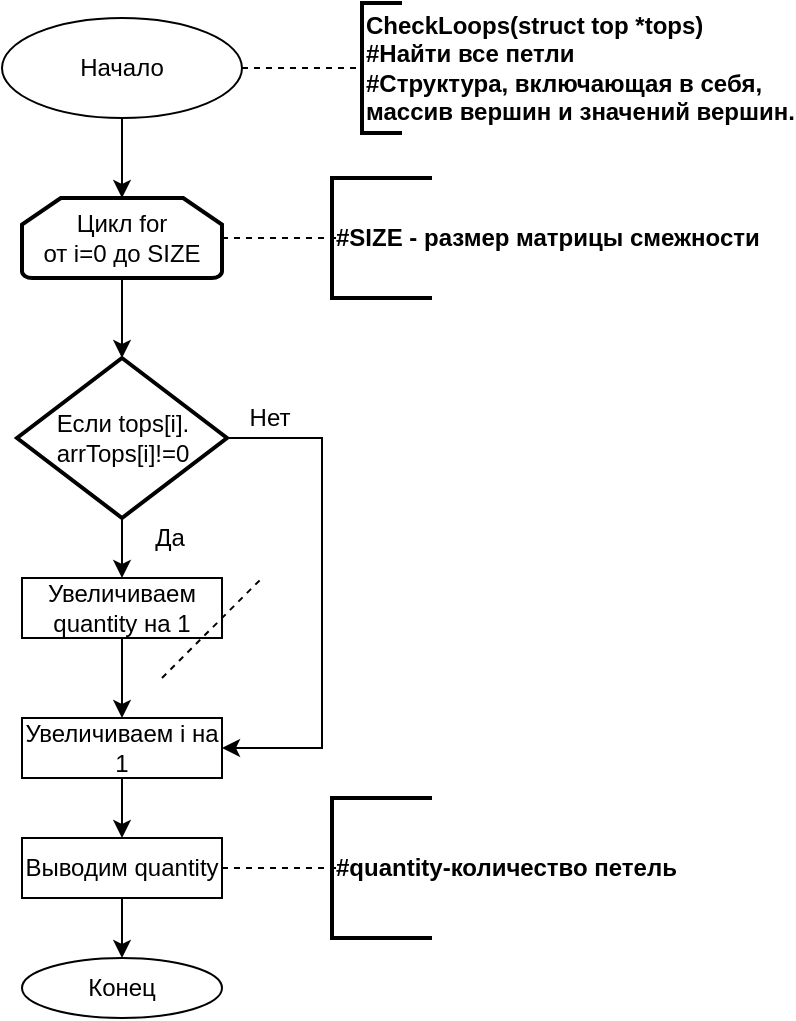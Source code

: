 <mxfile version="13.10.5" type="github">
  <diagram id="C5RBs43oDa-KdzZeNtuy" name="Page-1">
    <mxGraphModel dx="782" dy="443" grid="1" gridSize="10" guides="1" tooltips="1" connect="1" arrows="1" fold="1" page="1" pageScale="1" pageWidth="827" pageHeight="1169" math="0" shadow="0">
      <root>
        <mxCell id="WIyWlLk6GJQsqaUBKTNV-0" />
        <mxCell id="WIyWlLk6GJQsqaUBKTNV-1" parent="WIyWlLk6GJQsqaUBKTNV-0" />
        <mxCell id="EfzO_st6ndVhNeIX4S6R-2" style="edgeStyle=orthogonalEdgeStyle;rounded=0;orthogonalLoop=1;jettySize=auto;html=1;exitX=0.5;exitY=1;exitDx=0;exitDy=0;" edge="1" parent="WIyWlLk6GJQsqaUBKTNV-1" source="EfzO_st6ndVhNeIX4S6R-0">
          <mxGeometry relative="1" as="geometry">
            <mxPoint x="370" y="180" as="targetPoint" />
          </mxGeometry>
        </mxCell>
        <mxCell id="EfzO_st6ndVhNeIX4S6R-0" value="Начало" style="ellipse;whiteSpace=wrap;html=1;" vertex="1" parent="WIyWlLk6GJQsqaUBKTNV-1">
          <mxGeometry x="310" y="90" width="120" height="50" as="geometry" />
        </mxCell>
        <mxCell id="EfzO_st6ndVhNeIX4S6R-3" value="" style="endArrow=none;dashed=1;html=1;exitX=1;exitY=0.5;exitDx=0;exitDy=0;entryX=0;entryY=0.5;entryDx=0;entryDy=0;entryPerimeter=0;" edge="1" parent="WIyWlLk6GJQsqaUBKTNV-1" source="EfzO_st6ndVhNeIX4S6R-0" target="EfzO_st6ndVhNeIX4S6R-7">
          <mxGeometry width="50" height="50" relative="1" as="geometry">
            <mxPoint x="390" y="370" as="sourcePoint" />
            <mxPoint x="480" y="115" as="targetPoint" />
          </mxGeometry>
        </mxCell>
        <mxCell id="EfzO_st6ndVhNeIX4S6R-7" value="&lt;div&gt;&lt;b&gt;CheckLoops(struct top *tops)&lt;/b&gt;&lt;/div&gt;&lt;div&gt;&lt;b&gt;#Найти все петли&lt;/b&gt;&lt;/div&gt;&lt;div&gt;&lt;b&gt;#Структура, включающая в себя,&lt;/b&gt;&lt;/div&gt;&lt;div&gt;&lt;b&gt;массив вершин и значений вершин.&lt;br&gt;&lt;/b&gt;&lt;/div&gt;" style="strokeWidth=2;html=1;shape=mxgraph.flowchart.annotation_1;align=left;pointerEvents=1;" vertex="1" parent="WIyWlLk6GJQsqaUBKTNV-1">
          <mxGeometry x="490" y="82.5" width="20" height="65" as="geometry" />
        </mxCell>
        <mxCell id="EfzO_st6ndVhNeIX4S6R-13" value="" style="edgeStyle=orthogonalEdgeStyle;rounded=0;orthogonalLoop=1;jettySize=auto;html=1;" edge="1" parent="WIyWlLk6GJQsqaUBKTNV-1" source="EfzO_st6ndVhNeIX4S6R-9" target="EfzO_st6ndVhNeIX4S6R-12">
          <mxGeometry relative="1" as="geometry" />
        </mxCell>
        <mxCell id="EfzO_st6ndVhNeIX4S6R-9" value="&lt;div&gt;Цикл for&lt;/div&gt;&lt;div&gt;от i=0 до SIZE&lt;br&gt;&lt;/div&gt;" style="strokeWidth=2;html=1;shape=mxgraph.flowchart.loop_limit;whiteSpace=wrap;" vertex="1" parent="WIyWlLk6GJQsqaUBKTNV-1">
          <mxGeometry x="320" y="180" width="100" height="40" as="geometry" />
        </mxCell>
        <mxCell id="EfzO_st6ndVhNeIX4S6R-10" value="" style="endArrow=none;dashed=1;html=1;exitX=1;exitY=0.5;exitDx=0;exitDy=0;exitPerimeter=0;" edge="1" parent="WIyWlLk6GJQsqaUBKTNV-1" source="EfzO_st6ndVhNeIX4S6R-9">
          <mxGeometry width="50" height="50" relative="1" as="geometry">
            <mxPoint x="430" y="200" as="sourcePoint" />
            <mxPoint x="480" y="200" as="targetPoint" />
          </mxGeometry>
        </mxCell>
        <mxCell id="EfzO_st6ndVhNeIX4S6R-11" value="&lt;b&gt;#SIZE - размер матрицы смежности&lt;/b&gt;" style="strokeWidth=2;html=1;shape=mxgraph.flowchart.annotation_1;align=left;pointerEvents=1;" vertex="1" parent="WIyWlLk6GJQsqaUBKTNV-1">
          <mxGeometry x="475" y="170" width="50" height="60" as="geometry" />
        </mxCell>
        <mxCell id="EfzO_st6ndVhNeIX4S6R-14" style="edgeStyle=orthogonalEdgeStyle;rounded=0;orthogonalLoop=1;jettySize=auto;html=1;entryX=1;entryY=0.5;entryDx=0;entryDy=0;" edge="1" parent="WIyWlLk6GJQsqaUBKTNV-1" source="EfzO_st6ndVhNeIX4S6R-12" target="EfzO_st6ndVhNeIX4S6R-18">
          <mxGeometry relative="1" as="geometry">
            <mxPoint x="420" y="470" as="targetPoint" />
            <Array as="points">
              <mxPoint x="470" y="300" />
              <mxPoint x="470" y="455" />
            </Array>
          </mxGeometry>
        </mxCell>
        <mxCell id="EfzO_st6ndVhNeIX4S6R-15" style="edgeStyle=orthogonalEdgeStyle;rounded=0;orthogonalLoop=1;jettySize=auto;html=1;" edge="1" parent="WIyWlLk6GJQsqaUBKTNV-1" source="EfzO_st6ndVhNeIX4S6R-12" target="EfzO_st6ndVhNeIX4S6R-16">
          <mxGeometry relative="1" as="geometry">
            <mxPoint x="370" y="370" as="targetPoint" />
          </mxGeometry>
        </mxCell>
        <mxCell id="EfzO_st6ndVhNeIX4S6R-12" value="&lt;div&gt;Если tops[i].&lt;/div&gt;arrTops[i]!=0" style="rhombus;whiteSpace=wrap;html=1;strokeWidth=2;" vertex="1" parent="WIyWlLk6GJQsqaUBKTNV-1">
          <mxGeometry x="317.5" y="260" width="105" height="80" as="geometry" />
        </mxCell>
        <mxCell id="EfzO_st6ndVhNeIX4S6R-17" style="edgeStyle=orthogonalEdgeStyle;rounded=0;orthogonalLoop=1;jettySize=auto;html=1;" edge="1" parent="WIyWlLk6GJQsqaUBKTNV-1" source="EfzO_st6ndVhNeIX4S6R-16" target="EfzO_st6ndVhNeIX4S6R-18">
          <mxGeometry relative="1" as="geometry">
            <mxPoint x="370" y="440" as="targetPoint" />
          </mxGeometry>
        </mxCell>
        <mxCell id="EfzO_st6ndVhNeIX4S6R-16" value="Увеличиваем quantity на 1" style="rounded=0;whiteSpace=wrap;html=1;" vertex="1" parent="WIyWlLk6GJQsqaUBKTNV-1">
          <mxGeometry x="320" y="370" width="100" height="30" as="geometry" />
        </mxCell>
        <mxCell id="EfzO_st6ndVhNeIX4S6R-21" style="edgeStyle=orthogonalEdgeStyle;rounded=0;orthogonalLoop=1;jettySize=auto;html=1;" edge="1" parent="WIyWlLk6GJQsqaUBKTNV-1" source="EfzO_st6ndVhNeIX4S6R-18" target="EfzO_st6ndVhNeIX4S6R-22">
          <mxGeometry relative="1" as="geometry">
            <mxPoint x="370" y="500" as="targetPoint" />
          </mxGeometry>
        </mxCell>
        <mxCell id="EfzO_st6ndVhNeIX4S6R-18" value="Увеличиваем i на 1" style="rounded=0;whiteSpace=wrap;html=1;" vertex="1" parent="WIyWlLk6GJQsqaUBKTNV-1">
          <mxGeometry x="320" y="440" width="100" height="30" as="geometry" />
        </mxCell>
        <mxCell id="EfzO_st6ndVhNeIX4S6R-19" value="Нет" style="text;html=1;strokeColor=none;fillColor=none;align=center;verticalAlign=middle;whiteSpace=wrap;rounded=0;" vertex="1" parent="WIyWlLk6GJQsqaUBKTNV-1">
          <mxGeometry x="423.5" y="280" width="40" height="20" as="geometry" />
        </mxCell>
        <mxCell id="EfzO_st6ndVhNeIX4S6R-20" value="Да" style="text;html=1;strokeColor=none;fillColor=none;align=center;verticalAlign=middle;whiteSpace=wrap;rounded=0;" vertex="1" parent="WIyWlLk6GJQsqaUBKTNV-1">
          <mxGeometry x="374" y="340" width="40" height="20" as="geometry" />
        </mxCell>
        <mxCell id="EfzO_st6ndVhNeIX4S6R-23" style="edgeStyle=orthogonalEdgeStyle;rounded=0;orthogonalLoop=1;jettySize=auto;html=1;" edge="1" parent="WIyWlLk6GJQsqaUBKTNV-1" source="EfzO_st6ndVhNeIX4S6R-22" target="EfzO_st6ndVhNeIX4S6R-24">
          <mxGeometry relative="1" as="geometry">
            <mxPoint x="370" y="560" as="targetPoint" />
          </mxGeometry>
        </mxCell>
        <mxCell id="EfzO_st6ndVhNeIX4S6R-22" value="Выводим quantity" style="rounded=0;whiteSpace=wrap;html=1;" vertex="1" parent="WIyWlLk6GJQsqaUBKTNV-1">
          <mxGeometry x="320" y="500" width="100" height="30" as="geometry" />
        </mxCell>
        <mxCell id="EfzO_st6ndVhNeIX4S6R-24" value="Конец" style="ellipse;whiteSpace=wrap;html=1;" vertex="1" parent="WIyWlLk6GJQsqaUBKTNV-1">
          <mxGeometry x="320" y="560" width="100" height="30" as="geometry" />
        </mxCell>
        <mxCell id="EfzO_st6ndVhNeIX4S6R-25" value="" style="endArrow=none;dashed=1;html=1;" edge="1" parent="WIyWlLk6GJQsqaUBKTNV-1">
          <mxGeometry width="50" height="50" relative="1" as="geometry">
            <mxPoint x="390" y="420" as="sourcePoint" />
            <mxPoint x="440" y="370" as="targetPoint" />
          </mxGeometry>
        </mxCell>
        <mxCell id="EfzO_st6ndVhNeIX4S6R-26" value="" style="endArrow=none;dashed=1;html=1;exitX=1;exitY=0.5;exitDx=0;exitDy=0;" edge="1" parent="WIyWlLk6GJQsqaUBKTNV-1" source="EfzO_st6ndVhNeIX4S6R-22">
          <mxGeometry width="50" height="50" relative="1" as="geometry">
            <mxPoint x="418.5" y="520" as="sourcePoint" />
            <mxPoint x="480" y="515" as="targetPoint" />
            <Array as="points" />
          </mxGeometry>
        </mxCell>
        <mxCell id="EfzO_st6ndVhNeIX4S6R-27" value="&lt;b&gt;#quantity-количество петель&lt;/b&gt;" style="strokeWidth=2;html=1;shape=mxgraph.flowchart.annotation_1;align=left;pointerEvents=1;" vertex="1" parent="WIyWlLk6GJQsqaUBKTNV-1">
          <mxGeometry x="475" y="480" width="50" height="70" as="geometry" />
        </mxCell>
      </root>
    </mxGraphModel>
  </diagram>
</mxfile>
